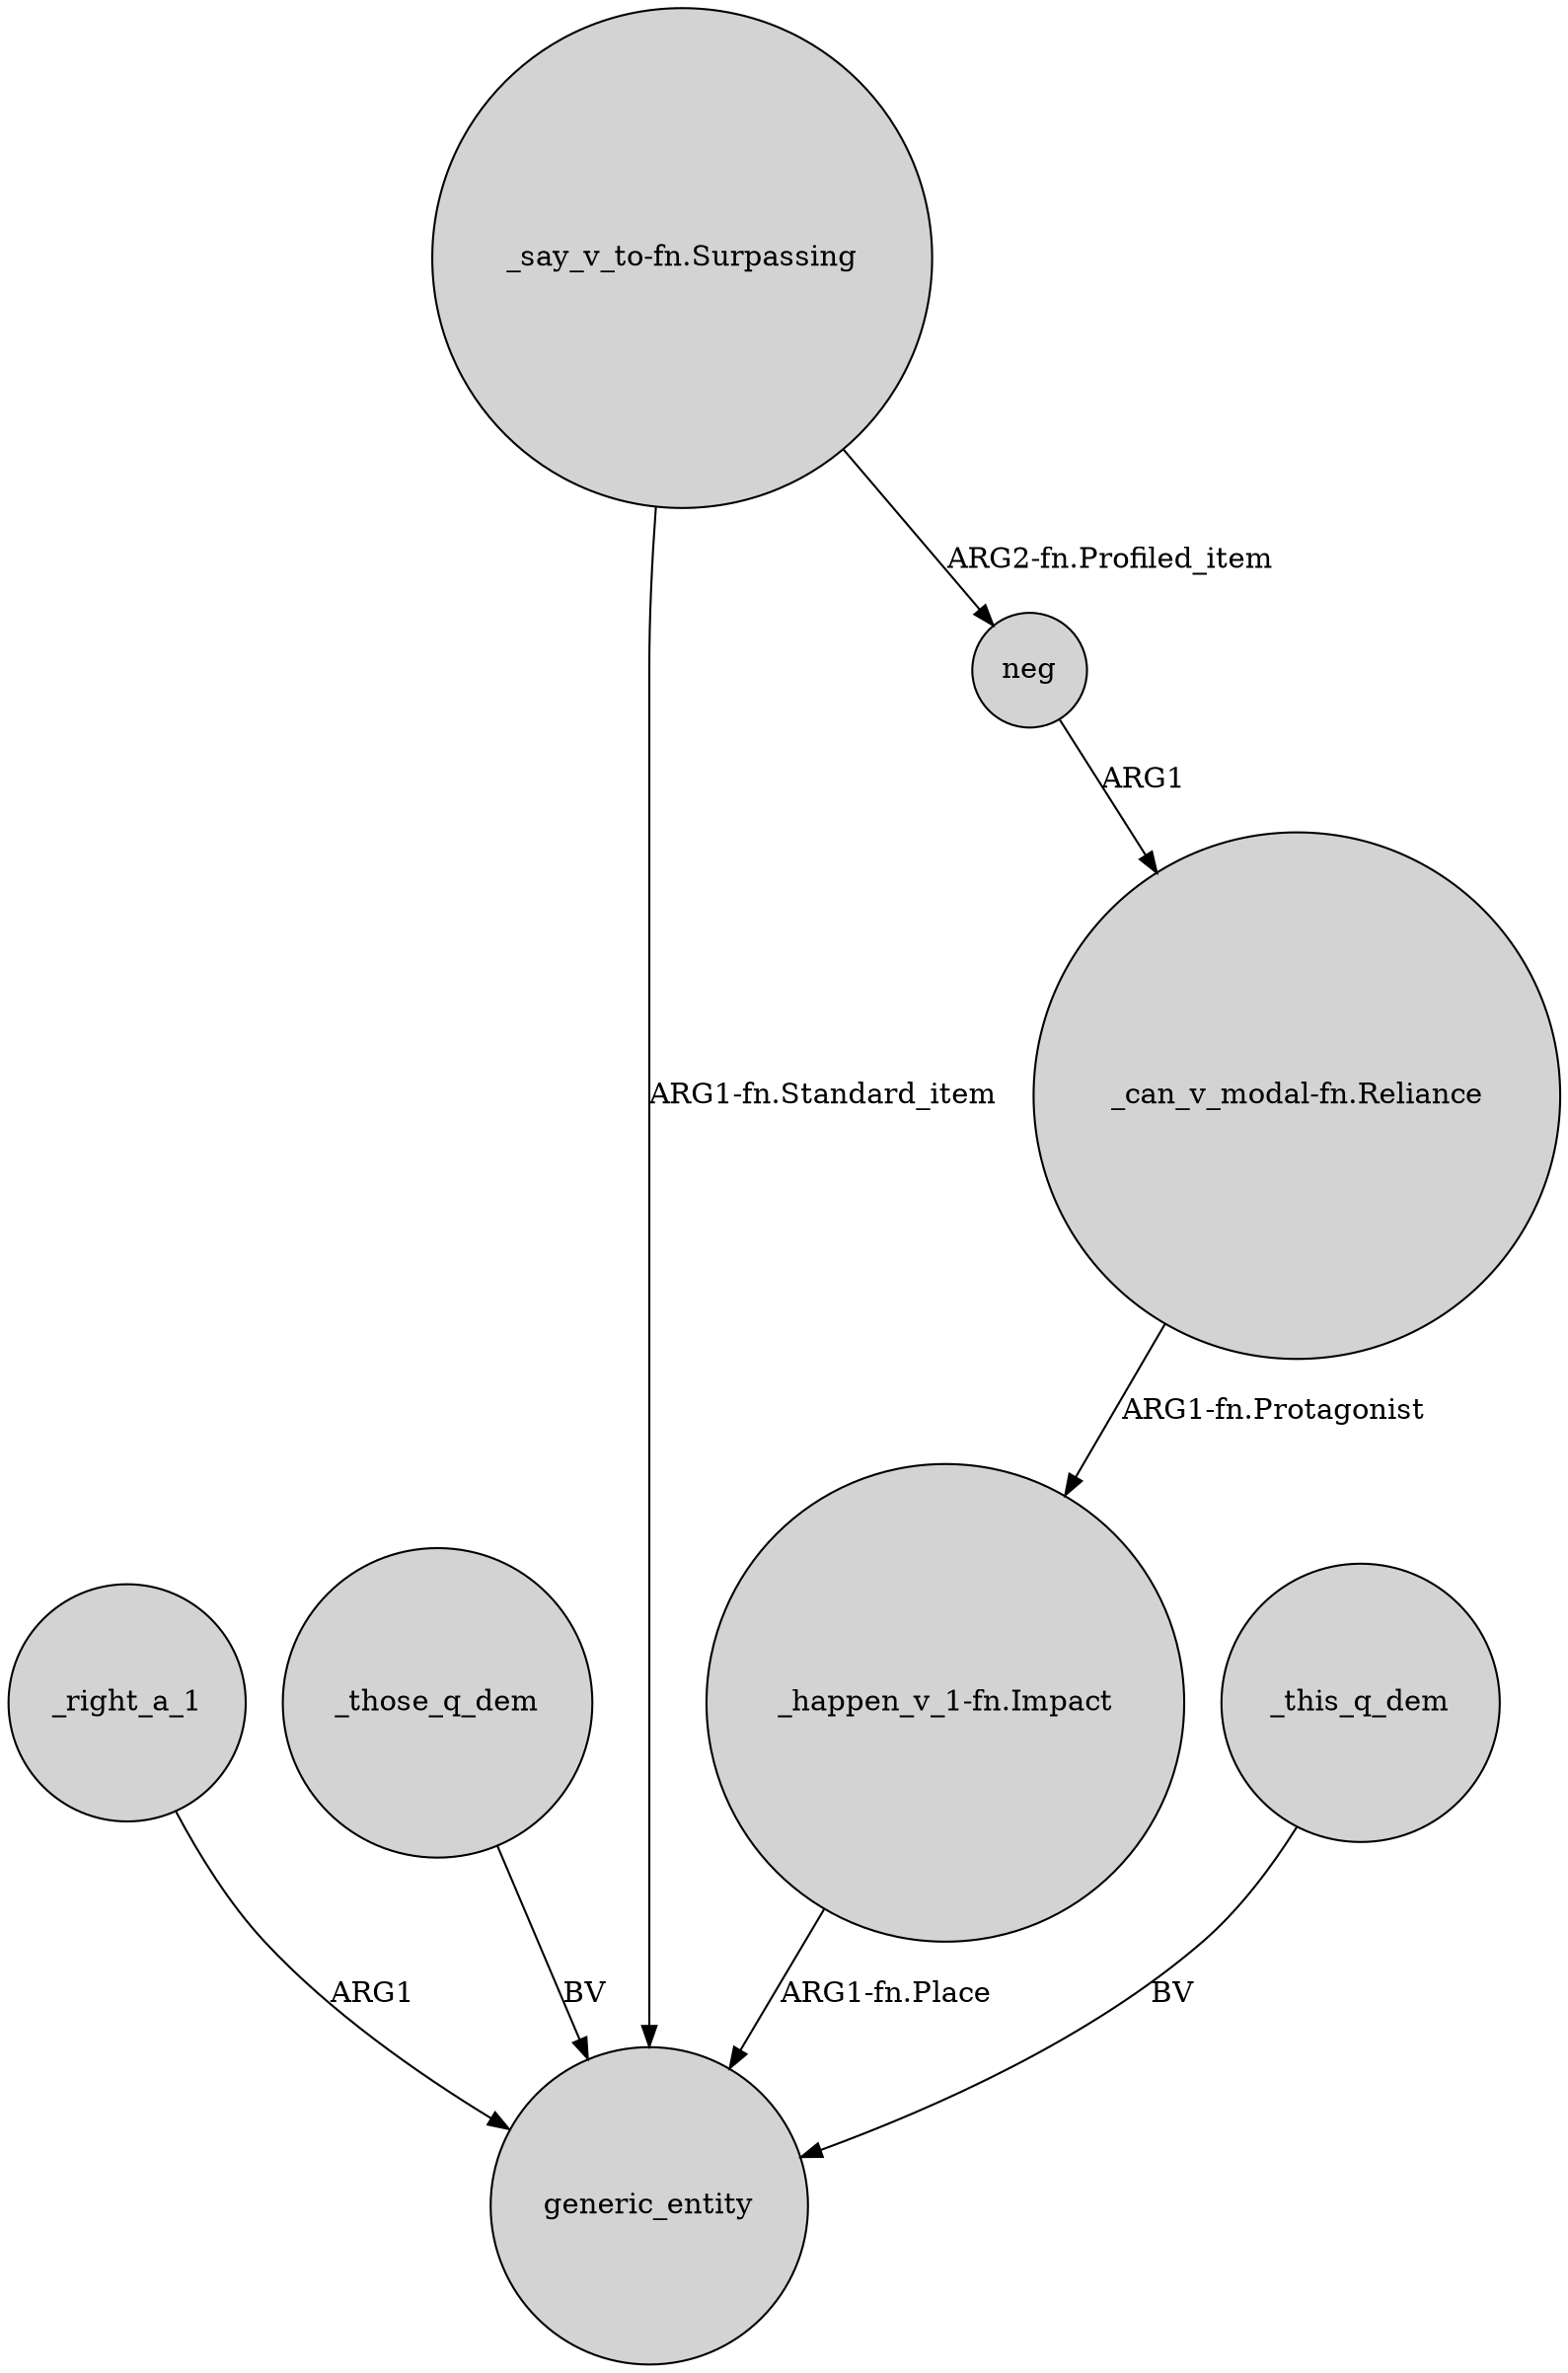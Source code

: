 digraph {
	node [shape=circle style=filled]
	_right_a_1 -> generic_entity [label=ARG1]
	neg -> "_can_v_modal-fn.Reliance" [label=ARG1]
	_those_q_dem -> generic_entity [label=BV]
	"_can_v_modal-fn.Reliance" -> "_happen_v_1-fn.Impact" [label="ARG1-fn.Protagonist"]
	"_happen_v_1-fn.Impact" -> generic_entity [label="ARG1-fn.Place"]
	"_say_v_to-fn.Surpassing" -> generic_entity [label="ARG1-fn.Standard_item"]
	_this_q_dem -> generic_entity [label=BV]
	"_say_v_to-fn.Surpassing" -> neg [label="ARG2-fn.Profiled_item"]
}
